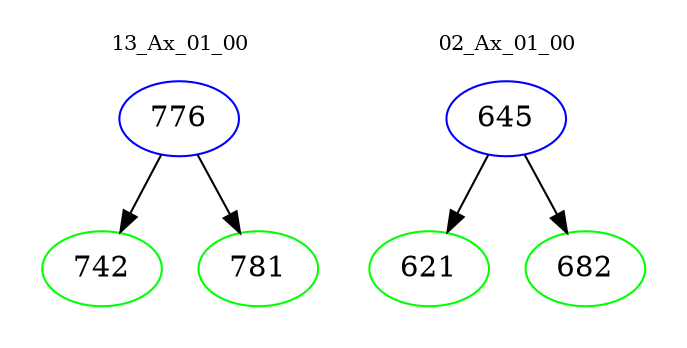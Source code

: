digraph{
subgraph cluster_0 {
color = white
label = "13_Ax_01_00";
fontsize=10;
T0_776 [label="776", color="blue"]
T0_776 -> T0_742 [color="black"]
T0_742 [label="742", color="green"]
T0_776 -> T0_781 [color="black"]
T0_781 [label="781", color="green"]
}
subgraph cluster_1 {
color = white
label = "02_Ax_01_00";
fontsize=10;
T1_645 [label="645", color="blue"]
T1_645 -> T1_621 [color="black"]
T1_621 [label="621", color="green"]
T1_645 -> T1_682 [color="black"]
T1_682 [label="682", color="green"]
}
}
